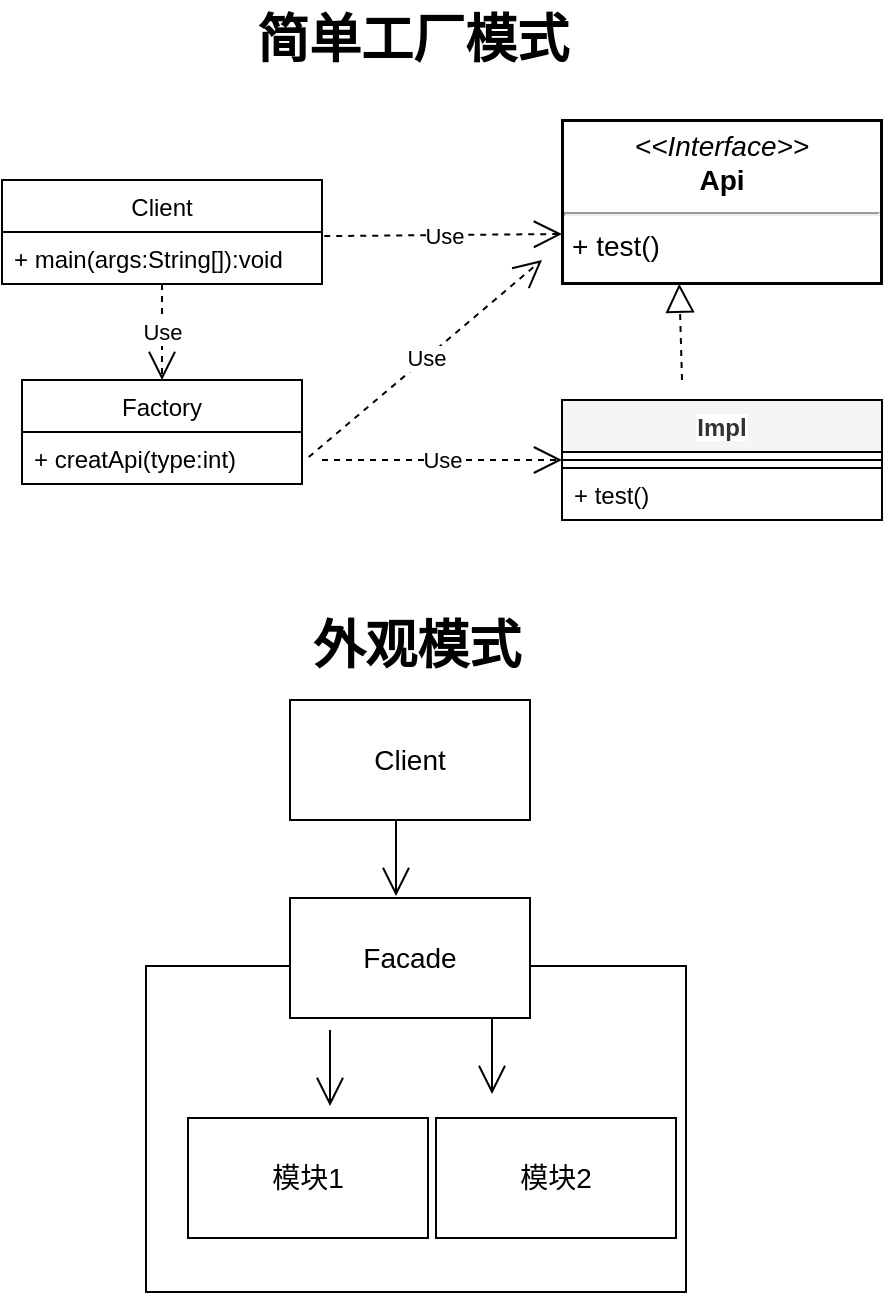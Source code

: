 <mxfile version="13.0.9">
    <diagram id="6hGFLwfOUW9BJ-s0fimq" name="Page-1">
        <mxGraphModel dx="819" dy="451" grid="0" gridSize="10" guides="1" tooltips="1" connect="1" arrows="1" fold="1" page="1" pageScale="1" pageWidth="827" pageHeight="1169" background="#ffffff" math="0" shadow="0">
            <root>
                <mxCell id="0"/>
                <mxCell id="1" parent="0"/>
                <mxCell id="4" value="Client" style="swimlane;fontStyle=0;childLayout=stackLayout;horizontal=1;startSize=26;fillColor=none;horizontalStack=0;resizeParent=1;resizeParentMax=0;resizeLast=0;collapsible=1;marginBottom=0;strokeColor=#000000;fontColor=#000000;" vertex="1" parent="1">
                    <mxGeometry x="90" y="180" width="160" height="52" as="geometry"/>
                </mxCell>
                <mxCell id="5" value="+ main(args:String[]):void" style="text;strokeColor=#000000;fillColor=none;align=left;verticalAlign=top;spacingLeft=4;spacingRight=4;overflow=hidden;rotatable=0;points=[[0,0.5],[1,0.5]];portConstraint=eastwest;fontColor=#000000;" vertex="1" parent="4">
                    <mxGeometry y="26" width="160" height="26" as="geometry"/>
                </mxCell>
                <mxCell id="9" value="Factory" style="swimlane;fontStyle=0;childLayout=stackLayout;horizontal=1;startSize=26;fillColor=none;horizontalStack=0;resizeParent=1;resizeParentMax=0;resizeLast=0;collapsible=1;marginBottom=0;strokeColor=#000000;fontColor=#000000;" vertex="1" parent="1">
                    <mxGeometry x="100" y="280" width="140" height="52" as="geometry"/>
                </mxCell>
                <mxCell id="11" value="+ creatApi(type:int)" style="text;strokeColor=#000000;fillColor=none;align=left;verticalAlign=top;spacingLeft=4;spacingRight=4;overflow=hidden;rotatable=0;points=[[0,0.5],[1,0.5]];portConstraint=eastwest;fontColor=#000000;" vertex="1" parent="9">
                    <mxGeometry y="26" width="140" height="26" as="geometry"/>
                </mxCell>
                <mxCell id="22" value="Use" style="endArrow=open;endSize=12;dashed=1;html=1;entryX=0.5;entryY=0;entryDx=0;entryDy=0;strokeColor=#000000;fontColor=#000000;labelBackgroundColor=#FFFFFF;" edge="1" parent="1" source="4" target="9">
                    <mxGeometry width="160" relative="1" as="geometry">
                        <mxPoint x="170" y="232" as="sourcePoint"/>
                        <mxPoint x="170" y="392" as="targetPoint"/>
                    </mxGeometry>
                </mxCell>
                <mxCell id="23" value="Use" style="endArrow=open;endSize=12;dashed=1;html=1;entryX=0;entryY=0.5;entryDx=0;entryDy=0;exitX=1.007;exitY=0.079;exitDx=0;exitDy=0;exitPerimeter=0;strokeColor=#000000;fontColor=#000000;labelBackgroundColor=#FFFFFF;" edge="1" parent="1" source="5">
                    <mxGeometry width="160" relative="1" as="geometry">
                        <mxPoint x="180" y="242.0" as="sourcePoint"/>
                        <mxPoint x="370" y="207" as="targetPoint"/>
                    </mxGeometry>
                </mxCell>
                <mxCell id="24" value="Use" style="endArrow=open;endSize=12;dashed=1;html=1;entryX=0;entryY=0.5;entryDx=0;entryDy=0;entryPerimeter=0;strokeColor=#000000;fontColor=#000000;labelBackgroundColor=#FFFFFF;" edge="1" parent="1" target="20">
                    <mxGeometry width="160" relative="1" as="geometry">
                        <mxPoint x="250" y="320" as="sourcePoint"/>
                        <mxPoint x="370" y="330.004" as="targetPoint"/>
                    </mxGeometry>
                </mxCell>
                <mxCell id="25" value="Use" style="endArrow=open;endSize=12;dashed=1;html=1;exitX=1.024;exitY=0.482;exitDx=0;exitDy=0;exitPerimeter=0;strokeColor=#000000;fontColor=#000000;labelBackgroundColor=#FFFFFF;" edge="1" parent="1">
                    <mxGeometry width="160" relative="1" as="geometry">
                        <mxPoint x="243.36" y="318.532" as="sourcePoint"/>
                        <mxPoint x="360" y="220" as="targetPoint"/>
                    </mxGeometry>
                </mxCell>
                <mxCell id="26" value="" style="endArrow=block;dashed=1;endFill=0;endSize=12;html=1;entryX=0.533;entryY=0.997;entryDx=0;entryDy=0;entryPerimeter=0;strokeColor=#000000;fontColor=#000000;" edge="1" parent="1">
                    <mxGeometry width="160" relative="1" as="geometry">
                        <mxPoint x="430" y="280" as="sourcePoint"/>
                        <mxPoint x="428.63" y="231.85" as="targetPoint"/>
                    </mxGeometry>
                </mxCell>
                <mxCell id="27" value="&lt;p style=&quot;margin: 4px 0px 0px; text-align: center; font-size: 14px;&quot;&gt;&lt;i style=&quot;font-size: 14px;&quot;&gt;&amp;lt;&amp;lt;Interface&amp;gt;&amp;gt;&lt;/i&gt;&lt;br style=&quot;font-size: 14px;&quot;&gt;&lt;b style=&quot;font-size: 14px;&quot;&gt;Api&lt;/b&gt;&lt;/p&gt;&lt;hr style=&quot;font-size: 14px;&quot;&gt;&lt;p style=&quot;margin: 0px 0px 0px 4px; font-size: 14px;&quot;&gt;+ test()&lt;br style=&quot;font-size: 14px;&quot;&gt;&lt;/p&gt;" style="verticalAlign=top;align=left;overflow=fill;fontSize=14;fontFamily=Helvetica;html=1;strokeColor=#000000;fontColor=#000000;labelBackgroundColor=#ffffff;labelBorderColor=#000000;" vertex="1" parent="1">
                    <mxGeometry x="370" y="150" width="160" height="82" as="geometry"/>
                </mxCell>
                <mxCell id="18" value="Impl" style="swimlane;fontStyle=1;align=center;verticalAlign=top;childLayout=stackLayout;horizontal=1;startSize=26;horizontalStack=0;resizeParent=1;resizeParentMax=0;resizeLast=0;collapsible=1;marginBottom=0;strokeColor=#000000;fontColor=#333333;labelBackgroundColor=#FFFFFF;fillColor=#f5f5f5;" vertex="1" parent="1">
                    <mxGeometry x="370" y="290" width="160" height="60" as="geometry"/>
                </mxCell>
                <mxCell id="20" value="" style="line;strokeWidth=1;fillColor=none;align=left;verticalAlign=middle;spacingTop=-1;spacingLeft=3;spacingRight=3;rotatable=0;labelPosition=right;points=[];portConstraint=eastwest;strokeColor=#000000;fontColor=#000000;" vertex="1" parent="18">
                    <mxGeometry y="26" width="160" height="8" as="geometry"/>
                </mxCell>
                <mxCell id="21" value="+ test()" style="text;strokeColor=#000000;fillColor=none;align=left;verticalAlign=top;spacingLeft=4;spacingRight=4;overflow=hidden;rotatable=0;points=[[0,0.5],[1,0.5]];portConstraint=eastwest;fontColor=#000000;" vertex="1" parent="18">
                    <mxGeometry y="34" width="160" height="26" as="geometry"/>
                </mxCell>
                <mxCell id="28" value="简单工厂模式" style="text;html=1;align=center;verticalAlign=middle;resizable=0;points=[];autosize=1;fontStyle=1;fontSize=26;strokeColor=none;fontColor=#000000;" vertex="1" parent="1">
                    <mxGeometry x="210" y="90" width="170" height="40" as="geometry"/>
                </mxCell>
                <mxCell id="35" value="Client" style="rounded=0;whiteSpace=wrap;html=1;labelBackgroundColor=#FFFFFF;strokeColor=#000000;fontSize=14;fontColor=#000000;fillColor=#FFFFFF;" vertex="1" parent="1">
                    <mxGeometry x="234" y="440" width="120" height="60" as="geometry"/>
                </mxCell>
                <mxCell id="36" value="" style="rounded=0;whiteSpace=wrap;html=1;labelBackgroundColor=#FFFFFF;strokeColor=#000000;fontSize=14;fontColor=#000000;fillColor=#FFFFFF;" vertex="1" parent="1">
                    <mxGeometry x="162" y="573" width="270" height="163" as="geometry"/>
                </mxCell>
                <mxCell id="37" value="Facade" style="rounded=0;whiteSpace=wrap;html=1;labelBackgroundColor=#FFFFFF;strokeColor=#000000;fontSize=14;fontColor=#000000;fillColor=#FFFFFF;" vertex="1" parent="1">
                    <mxGeometry x="234" y="539" width="120" height="60" as="geometry"/>
                </mxCell>
                <mxCell id="38" value="模块2" style="rounded=0;whiteSpace=wrap;html=1;labelBackgroundColor=#FFFFFF;strokeColor=#000000;fontSize=14;fontColor=#000000;fillColor=#FFFFFF;" vertex="1" parent="1">
                    <mxGeometry x="307" y="649" width="120" height="60" as="geometry"/>
                </mxCell>
                <mxCell id="39" value="模块1" style="rounded=0;whiteSpace=wrap;html=1;labelBackgroundColor=#FFFFFF;strokeColor=#000000;fontSize=14;fontColor=#000000;fillColor=#FFFFFF;" vertex="1" parent="1">
                    <mxGeometry x="183" y="649" width="120" height="60" as="geometry"/>
                </mxCell>
                <mxCell id="41" value="" style="endArrow=open;endFill=1;endSize=12;html=1;labelBackgroundColor=#FFFFFF;strokeColor=#000000;fontSize=14;fontColor=#000000;" edge="1" parent="1">
                    <mxGeometry width="160" relative="1" as="geometry">
                        <mxPoint x="287" y="500" as="sourcePoint"/>
                        <mxPoint x="287" y="538" as="targetPoint"/>
                    </mxGeometry>
                </mxCell>
                <mxCell id="42" value="" style="endArrow=open;endFill=1;endSize=12;html=1;labelBackgroundColor=#FFFFFF;strokeColor=#000000;fontSize=14;fontColor=#000000;" edge="1" parent="1">
                    <mxGeometry width="160" relative="1" as="geometry">
                        <mxPoint x="335" y="599.0" as="sourcePoint"/>
                        <mxPoint x="335" y="637" as="targetPoint"/>
                    </mxGeometry>
                </mxCell>
                <mxCell id="43" value="" style="endArrow=open;endFill=1;endSize=12;html=1;labelBackgroundColor=#FFFFFF;strokeColor=#000000;fontSize=14;fontColor=#000000;" edge="1" parent="1">
                    <mxGeometry width="160" relative="1" as="geometry">
                        <mxPoint x="254" y="605.0" as="sourcePoint"/>
                        <mxPoint x="254" y="643" as="targetPoint"/>
                    </mxGeometry>
                </mxCell>
                <mxCell id="44" value="外观模式" style="text;html=1;align=center;verticalAlign=middle;resizable=0;points=[];autosize=1;fontStyle=1;fontSize=26;strokeColor=none;fontColor=#000000;" vertex="1" parent="1">
                    <mxGeometry x="240" y="395" width="114" height="35" as="geometry"/>
                </mxCell>
            </root>
        </mxGraphModel>
    </diagram>
</mxfile>